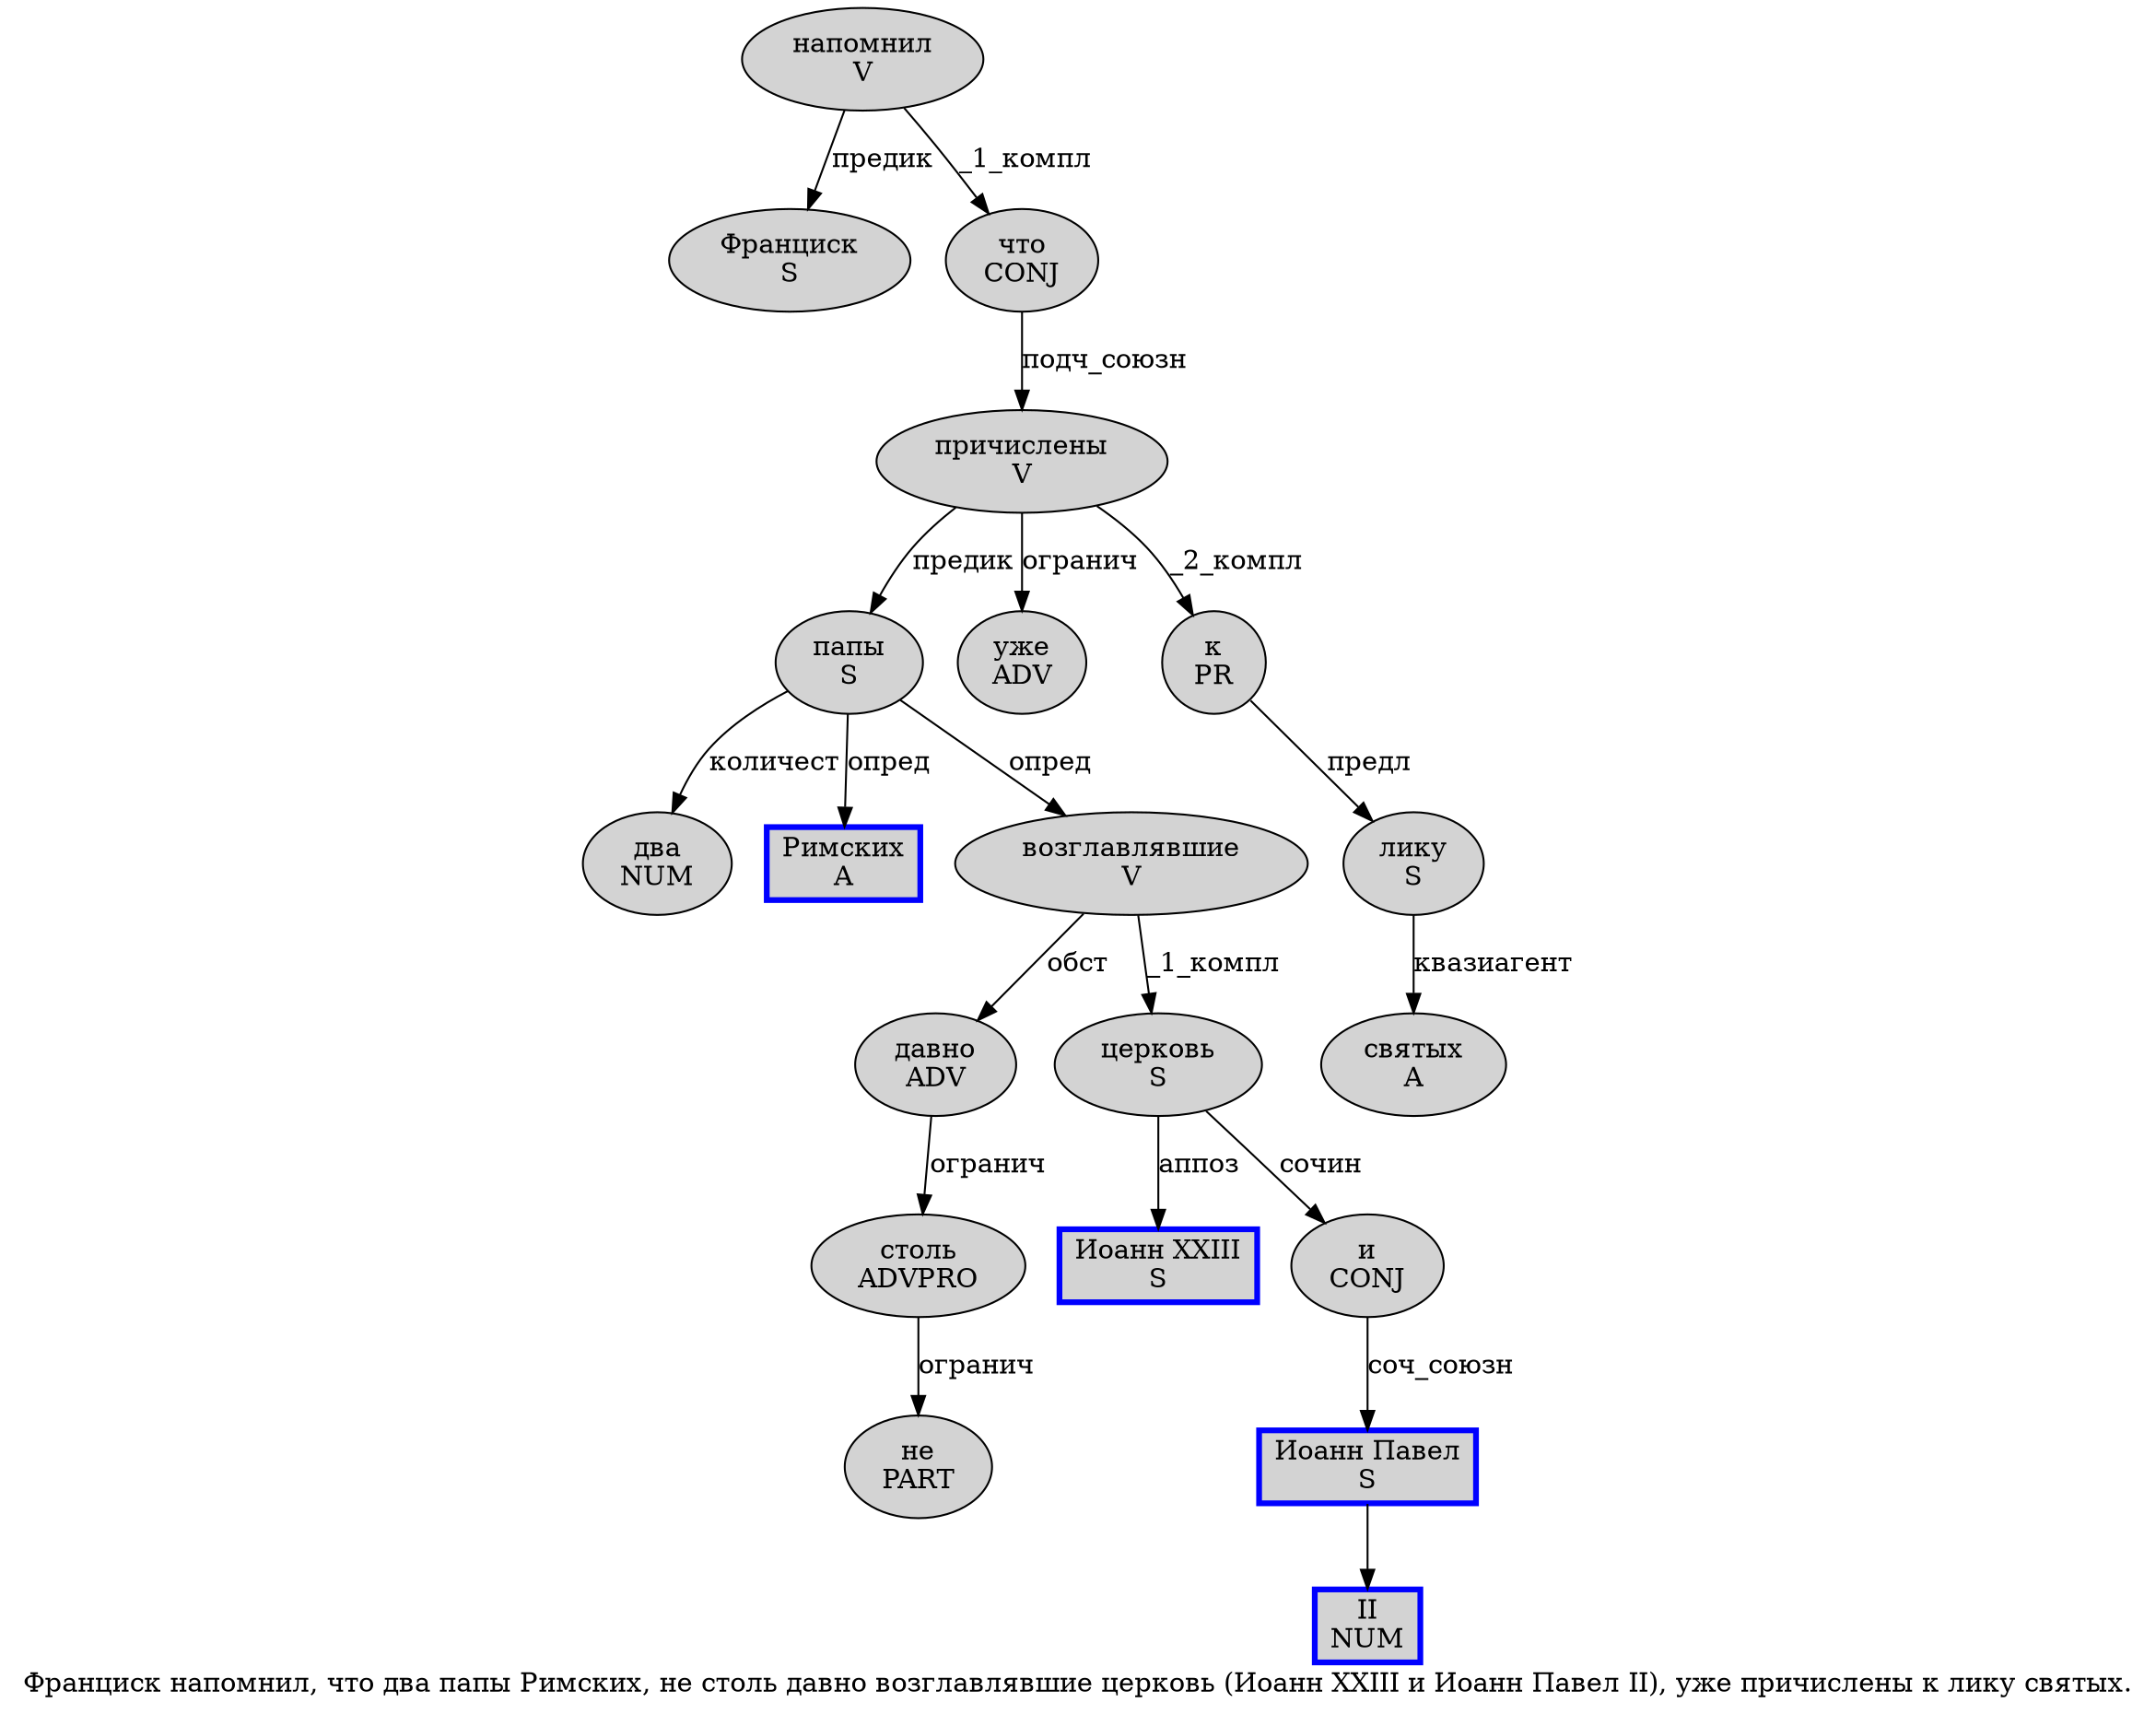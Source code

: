digraph SENTENCE_1556 {
	graph [label="Франциск напомнил, что два папы Римских, не столь давно возглавлявшие церковь (Иоанн XXIII и Иоанн Павел II), уже причислены к лику святых."]
	node [style=filled]
		0 [label="Франциск
S" color="" fillcolor=lightgray penwidth=1 shape=ellipse]
		1 [label="напомнил
V" color="" fillcolor=lightgray penwidth=1 shape=ellipse]
		3 [label="что
CONJ" color="" fillcolor=lightgray penwidth=1 shape=ellipse]
		4 [label="два
NUM" color="" fillcolor=lightgray penwidth=1 shape=ellipse]
		5 [label="папы
S" color="" fillcolor=lightgray penwidth=1 shape=ellipse]
		6 [label="Римских
A" color=blue fillcolor=lightgray penwidth=3 shape=box]
		8 [label="не
PART" color="" fillcolor=lightgray penwidth=1 shape=ellipse]
		9 [label="столь
ADVPRO" color="" fillcolor=lightgray penwidth=1 shape=ellipse]
		10 [label="давно
ADV" color="" fillcolor=lightgray penwidth=1 shape=ellipse]
		11 [label="возглавлявшие
V" color="" fillcolor=lightgray penwidth=1 shape=ellipse]
		12 [label="церковь
S" color="" fillcolor=lightgray penwidth=1 shape=ellipse]
		14 [label="Иоанн XXIII
S" color=blue fillcolor=lightgray penwidth=3 shape=box]
		15 [label="и
CONJ" color="" fillcolor=lightgray penwidth=1 shape=ellipse]
		16 [label="Иоанн Павел
S" color=blue fillcolor=lightgray penwidth=3 shape=box]
		17 [label="II
NUM" color=blue fillcolor=lightgray penwidth=3 shape=box]
		20 [label="уже
ADV" color="" fillcolor=lightgray penwidth=1 shape=ellipse]
		21 [label="причислены
V" color="" fillcolor=lightgray penwidth=1 shape=ellipse]
		22 [label="к
PR" color="" fillcolor=lightgray penwidth=1 shape=ellipse]
		23 [label="лику
S" color="" fillcolor=lightgray penwidth=1 shape=ellipse]
		24 [label="святых
A" color="" fillcolor=lightgray penwidth=1 shape=ellipse]
			22 -> 23 [label="предл"]
			15 -> 16 [label="соч_союзн"]
			16 -> 17
			9 -> 8 [label="огранич"]
			12 -> 14 [label="аппоз"]
			12 -> 15 [label="сочин"]
			21 -> 5 [label="предик"]
			21 -> 20 [label="огранич"]
			21 -> 22 [label="_2_компл"]
			3 -> 21 [label="подч_союзн"]
			10 -> 9 [label="огранич"]
			23 -> 24 [label="квазиагент"]
			5 -> 4 [label="количест"]
			5 -> 6 [label="опред"]
			5 -> 11 [label="опред"]
			1 -> 0 [label="предик"]
			1 -> 3 [label="_1_компл"]
			11 -> 10 [label="обст"]
			11 -> 12 [label="_1_компл"]
}